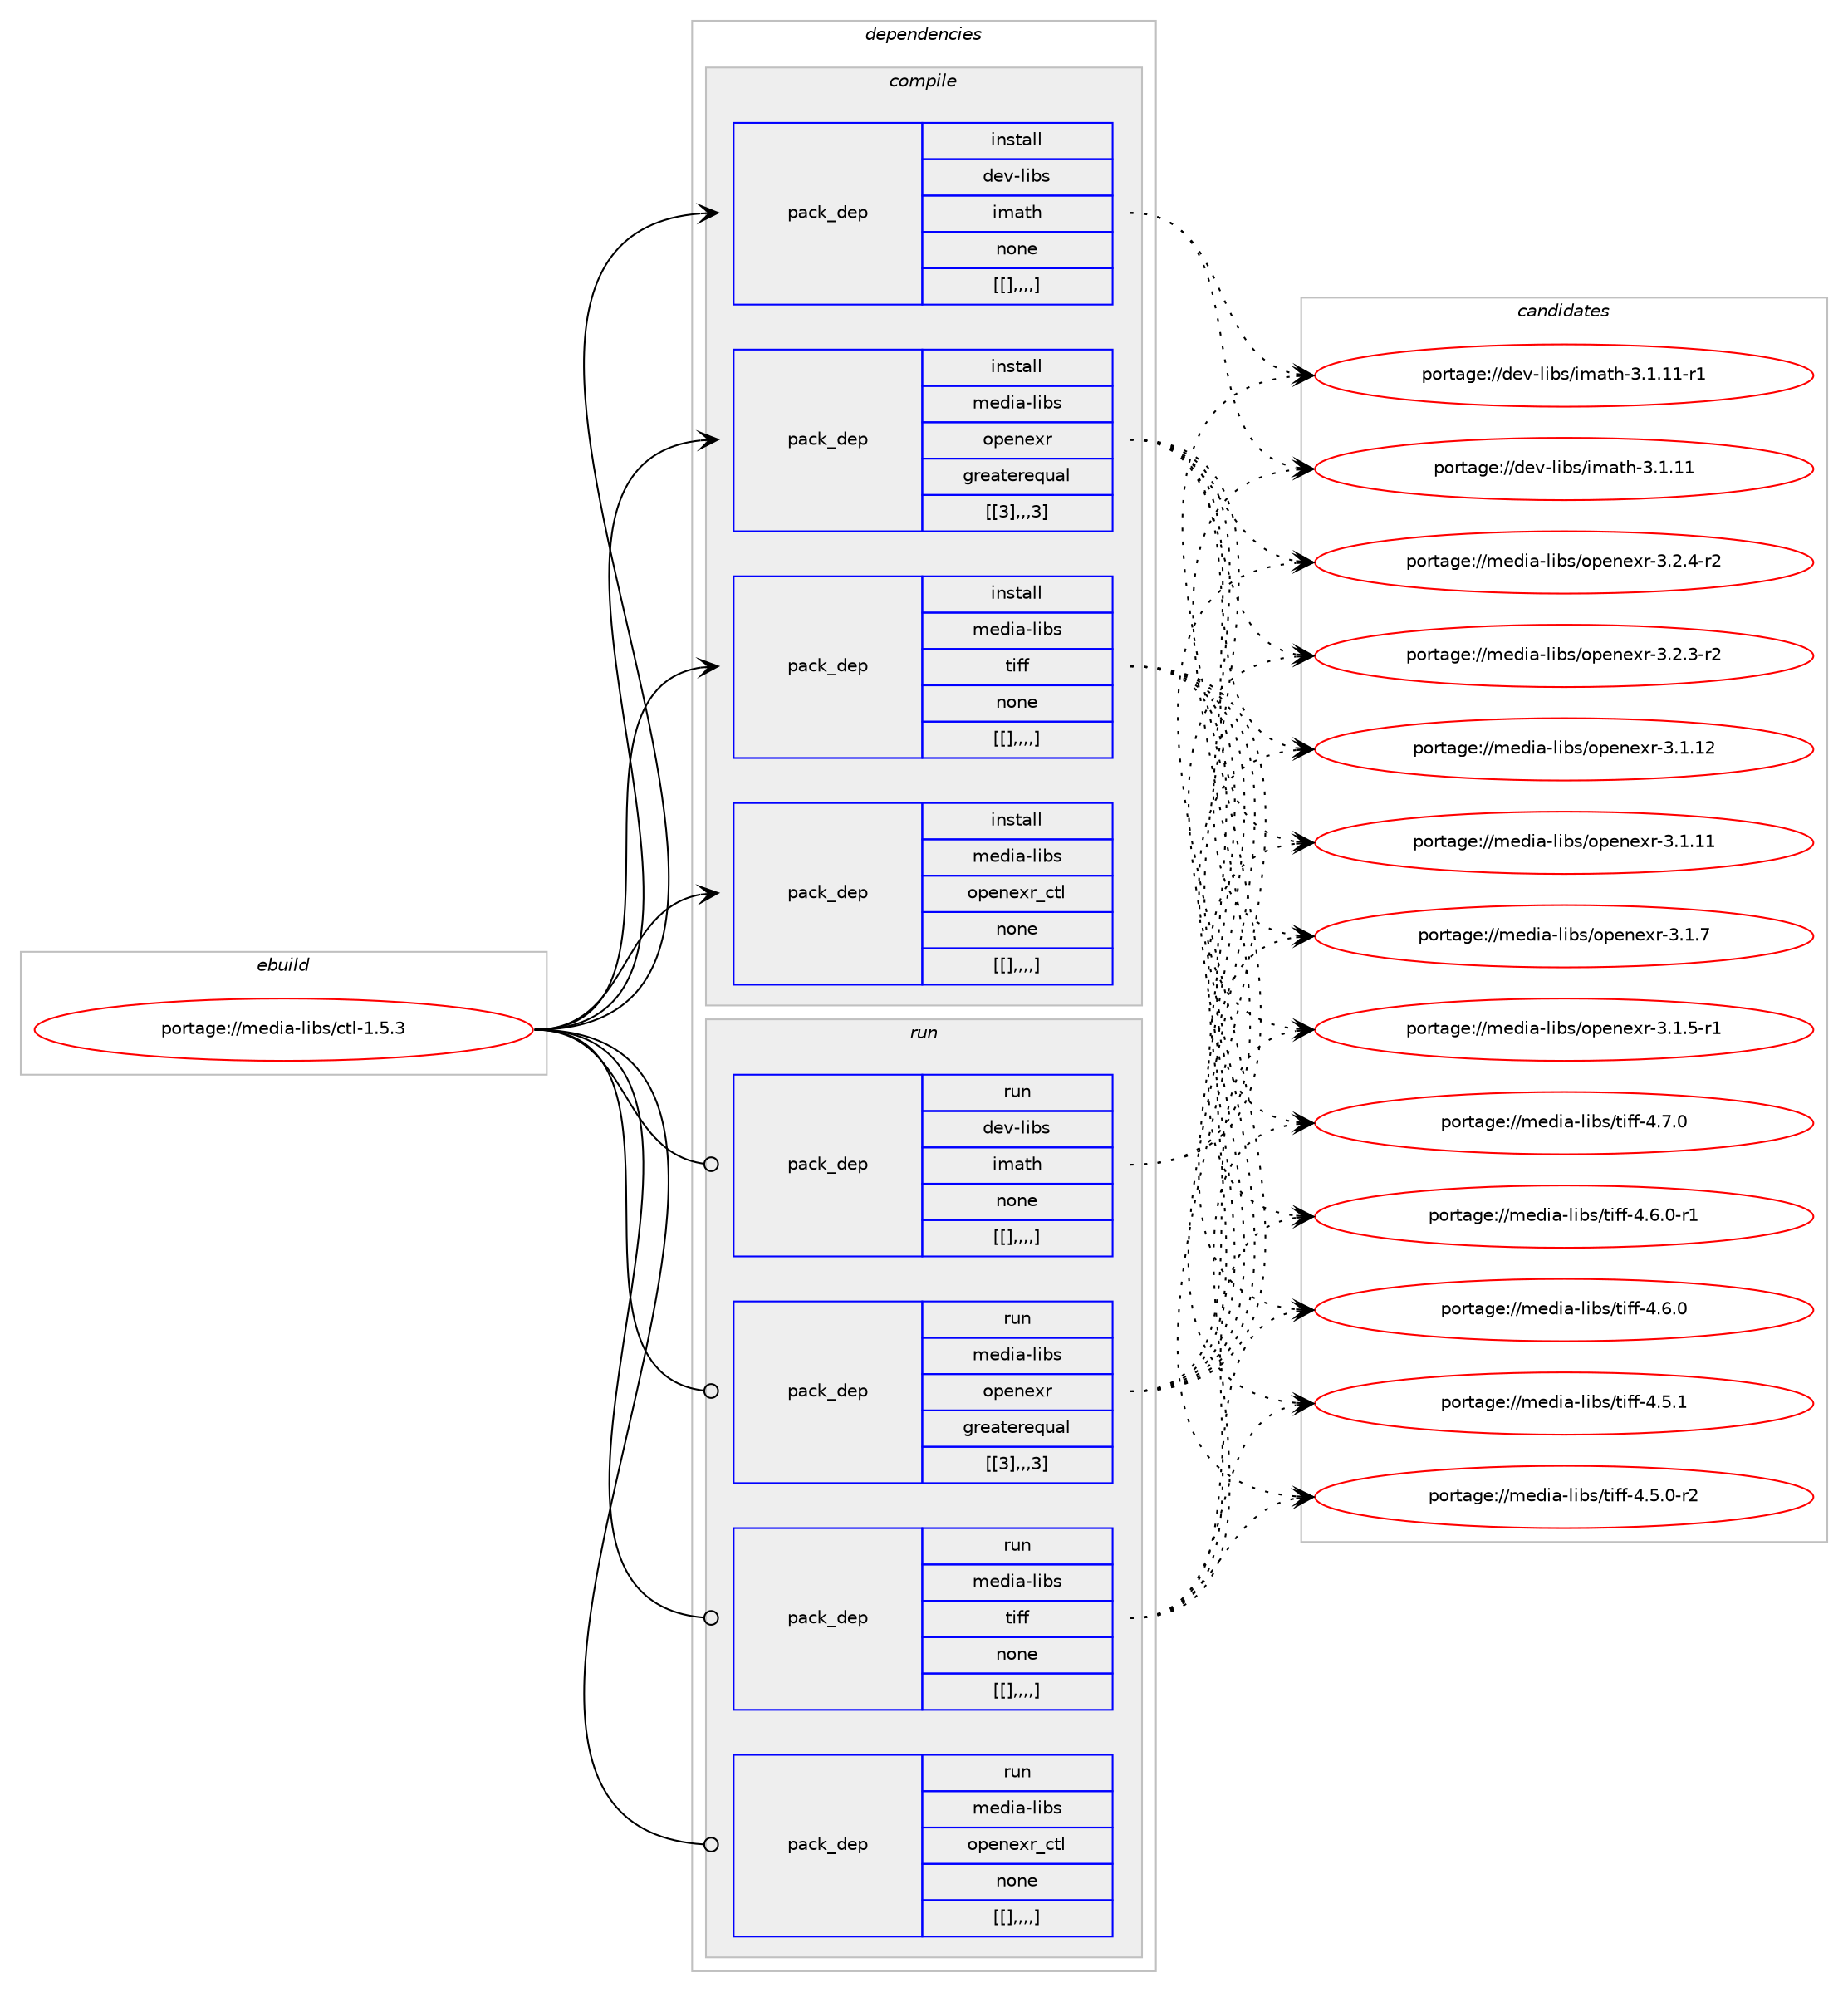 digraph prolog {

# *************
# Graph options
# *************

newrank=true;
concentrate=true;
compound=true;
graph [rankdir=LR,fontname=Helvetica,fontsize=10,ranksep=1.5];#, ranksep=2.5, nodesep=0.2];
edge  [arrowhead=vee];
node  [fontname=Helvetica,fontsize=10];

# **********
# The ebuild
# **********

subgraph cluster_leftcol {
color=gray;
label=<<i>ebuild</i>>;
id [label="portage://media-libs/ctl-1.5.3", color=red, width=4, href="../media-libs/ctl-1.5.3.svg"];
}

# ****************
# The dependencies
# ****************

subgraph cluster_midcol {
color=gray;
label=<<i>dependencies</i>>;
subgraph cluster_compile {
fillcolor="#eeeeee";
style=filled;
label=<<i>compile</i>>;
subgraph pack226197 {
dependency306670 [label=<<TABLE BORDER="0" CELLBORDER="1" CELLSPACING="0" CELLPADDING="4" WIDTH="220"><TR><TD ROWSPAN="6" CELLPADDING="30">pack_dep</TD></TR><TR><TD WIDTH="110">install</TD></TR><TR><TD>dev-libs</TD></TR><TR><TD>imath</TD></TR><TR><TD>none</TD></TR><TR><TD>[[],,,,]</TD></TR></TABLE>>, shape=none, color=blue];
}
id:e -> dependency306670:w [weight=20,style="solid",arrowhead="vee"];
subgraph pack226198 {
dependency306671 [label=<<TABLE BORDER="0" CELLBORDER="1" CELLSPACING="0" CELLPADDING="4" WIDTH="220"><TR><TD ROWSPAN="6" CELLPADDING="30">pack_dep</TD></TR><TR><TD WIDTH="110">install</TD></TR><TR><TD>media-libs</TD></TR><TR><TD>openexr</TD></TR><TR><TD>greaterequal</TD></TR><TR><TD>[[3],,,3]</TD></TR></TABLE>>, shape=none, color=blue];
}
id:e -> dependency306671:w [weight=20,style="solid",arrowhead="vee"];
subgraph pack226199 {
dependency306672 [label=<<TABLE BORDER="0" CELLBORDER="1" CELLSPACING="0" CELLPADDING="4" WIDTH="220"><TR><TD ROWSPAN="6" CELLPADDING="30">pack_dep</TD></TR><TR><TD WIDTH="110">install</TD></TR><TR><TD>media-libs</TD></TR><TR><TD>tiff</TD></TR><TR><TD>none</TD></TR><TR><TD>[[],,,,]</TD></TR></TABLE>>, shape=none, color=blue];
}
id:e -> dependency306672:w [weight=20,style="solid",arrowhead="vee"];
subgraph pack226200 {
dependency306673 [label=<<TABLE BORDER="0" CELLBORDER="1" CELLSPACING="0" CELLPADDING="4" WIDTH="220"><TR><TD ROWSPAN="6" CELLPADDING="30">pack_dep</TD></TR><TR><TD WIDTH="110">install</TD></TR><TR><TD>media-libs</TD></TR><TR><TD>openexr_ctl</TD></TR><TR><TD>none</TD></TR><TR><TD>[[],,,,]</TD></TR></TABLE>>, shape=none, color=blue];
}
id:e -> dependency306673:w [weight=20,style="solid",arrowhead="vee"];
}
subgraph cluster_compileandrun {
fillcolor="#eeeeee";
style=filled;
label=<<i>compile and run</i>>;
}
subgraph cluster_run {
fillcolor="#eeeeee";
style=filled;
label=<<i>run</i>>;
subgraph pack226201 {
dependency306674 [label=<<TABLE BORDER="0" CELLBORDER="1" CELLSPACING="0" CELLPADDING="4" WIDTH="220"><TR><TD ROWSPAN="6" CELLPADDING="30">pack_dep</TD></TR><TR><TD WIDTH="110">run</TD></TR><TR><TD>dev-libs</TD></TR><TR><TD>imath</TD></TR><TR><TD>none</TD></TR><TR><TD>[[],,,,]</TD></TR></TABLE>>, shape=none, color=blue];
}
id:e -> dependency306674:w [weight=20,style="solid",arrowhead="odot"];
subgraph pack226202 {
dependency306675 [label=<<TABLE BORDER="0" CELLBORDER="1" CELLSPACING="0" CELLPADDING="4" WIDTH="220"><TR><TD ROWSPAN="6" CELLPADDING="30">pack_dep</TD></TR><TR><TD WIDTH="110">run</TD></TR><TR><TD>media-libs</TD></TR><TR><TD>openexr</TD></TR><TR><TD>greaterequal</TD></TR><TR><TD>[[3],,,3]</TD></TR></TABLE>>, shape=none, color=blue];
}
id:e -> dependency306675:w [weight=20,style="solid",arrowhead="odot"];
subgraph pack226203 {
dependency306676 [label=<<TABLE BORDER="0" CELLBORDER="1" CELLSPACING="0" CELLPADDING="4" WIDTH="220"><TR><TD ROWSPAN="6" CELLPADDING="30">pack_dep</TD></TR><TR><TD WIDTH="110">run</TD></TR><TR><TD>media-libs</TD></TR><TR><TD>tiff</TD></TR><TR><TD>none</TD></TR><TR><TD>[[],,,,]</TD></TR></TABLE>>, shape=none, color=blue];
}
id:e -> dependency306676:w [weight=20,style="solid",arrowhead="odot"];
subgraph pack226204 {
dependency306677 [label=<<TABLE BORDER="0" CELLBORDER="1" CELLSPACING="0" CELLPADDING="4" WIDTH="220"><TR><TD ROWSPAN="6" CELLPADDING="30">pack_dep</TD></TR><TR><TD WIDTH="110">run</TD></TR><TR><TD>media-libs</TD></TR><TR><TD>openexr_ctl</TD></TR><TR><TD>none</TD></TR><TR><TD>[[],,,,]</TD></TR></TABLE>>, shape=none, color=blue];
}
id:e -> dependency306677:w [weight=20,style="solid",arrowhead="odot"];
}
}

# **************
# The candidates
# **************

subgraph cluster_choices {
rank=same;
color=gray;
label=<<i>candidates</i>>;

subgraph choice226197 {
color=black;
nodesep=1;
choice10010111845108105981154710510997116104455146494649494511449 [label="portage://dev-libs/imath-3.1.11-r1", color=red, width=4,href="../dev-libs/imath-3.1.11-r1.svg"];
choice1001011184510810598115471051099711610445514649464949 [label="portage://dev-libs/imath-3.1.11", color=red, width=4,href="../dev-libs/imath-3.1.11.svg"];
dependency306670:e -> choice10010111845108105981154710510997116104455146494649494511449:w [style=dotted,weight="100"];
dependency306670:e -> choice1001011184510810598115471051099711610445514649464949:w [style=dotted,weight="100"];
}
subgraph choice226198 {
color=black;
nodesep=1;
choice109101100105974510810598115471111121011101011201144551465046524511450 [label="portage://media-libs/openexr-3.2.4-r2", color=red, width=4,href="../media-libs/openexr-3.2.4-r2.svg"];
choice109101100105974510810598115471111121011101011201144551465046514511450 [label="portage://media-libs/openexr-3.2.3-r2", color=red, width=4,href="../media-libs/openexr-3.2.3-r2.svg"];
choice1091011001059745108105981154711111210111010112011445514649464950 [label="portage://media-libs/openexr-3.1.12", color=red, width=4,href="../media-libs/openexr-3.1.12.svg"];
choice1091011001059745108105981154711111210111010112011445514649464949 [label="portage://media-libs/openexr-3.1.11", color=red, width=4,href="../media-libs/openexr-3.1.11.svg"];
choice10910110010597451081059811547111112101110101120114455146494655 [label="portage://media-libs/openexr-3.1.7", color=red, width=4,href="../media-libs/openexr-3.1.7.svg"];
choice109101100105974510810598115471111121011101011201144551464946534511449 [label="portage://media-libs/openexr-3.1.5-r1", color=red, width=4,href="../media-libs/openexr-3.1.5-r1.svg"];
dependency306671:e -> choice109101100105974510810598115471111121011101011201144551465046524511450:w [style=dotted,weight="100"];
dependency306671:e -> choice109101100105974510810598115471111121011101011201144551465046514511450:w [style=dotted,weight="100"];
dependency306671:e -> choice1091011001059745108105981154711111210111010112011445514649464950:w [style=dotted,weight="100"];
dependency306671:e -> choice1091011001059745108105981154711111210111010112011445514649464949:w [style=dotted,weight="100"];
dependency306671:e -> choice10910110010597451081059811547111112101110101120114455146494655:w [style=dotted,weight="100"];
dependency306671:e -> choice109101100105974510810598115471111121011101011201144551464946534511449:w [style=dotted,weight="100"];
}
subgraph choice226199 {
color=black;
nodesep=1;
choice10910110010597451081059811547116105102102455246554648 [label="portage://media-libs/tiff-4.7.0", color=red, width=4,href="../media-libs/tiff-4.7.0.svg"];
choice109101100105974510810598115471161051021024552465446484511449 [label="portage://media-libs/tiff-4.6.0-r1", color=red, width=4,href="../media-libs/tiff-4.6.0-r1.svg"];
choice10910110010597451081059811547116105102102455246544648 [label="portage://media-libs/tiff-4.6.0", color=red, width=4,href="../media-libs/tiff-4.6.0.svg"];
choice10910110010597451081059811547116105102102455246534649 [label="portage://media-libs/tiff-4.5.1", color=red, width=4,href="../media-libs/tiff-4.5.1.svg"];
choice109101100105974510810598115471161051021024552465346484511450 [label="portage://media-libs/tiff-4.5.0-r2", color=red, width=4,href="../media-libs/tiff-4.5.0-r2.svg"];
dependency306672:e -> choice10910110010597451081059811547116105102102455246554648:w [style=dotted,weight="100"];
dependency306672:e -> choice109101100105974510810598115471161051021024552465446484511449:w [style=dotted,weight="100"];
dependency306672:e -> choice10910110010597451081059811547116105102102455246544648:w [style=dotted,weight="100"];
dependency306672:e -> choice10910110010597451081059811547116105102102455246534649:w [style=dotted,weight="100"];
dependency306672:e -> choice109101100105974510810598115471161051021024552465346484511450:w [style=dotted,weight="100"];
}
subgraph choice226200 {
color=black;
nodesep=1;
}
subgraph choice226201 {
color=black;
nodesep=1;
choice10010111845108105981154710510997116104455146494649494511449 [label="portage://dev-libs/imath-3.1.11-r1", color=red, width=4,href="../dev-libs/imath-3.1.11-r1.svg"];
choice1001011184510810598115471051099711610445514649464949 [label="portage://dev-libs/imath-3.1.11", color=red, width=4,href="../dev-libs/imath-3.1.11.svg"];
dependency306674:e -> choice10010111845108105981154710510997116104455146494649494511449:w [style=dotted,weight="100"];
dependency306674:e -> choice1001011184510810598115471051099711610445514649464949:w [style=dotted,weight="100"];
}
subgraph choice226202 {
color=black;
nodesep=1;
choice109101100105974510810598115471111121011101011201144551465046524511450 [label="portage://media-libs/openexr-3.2.4-r2", color=red, width=4,href="../media-libs/openexr-3.2.4-r2.svg"];
choice109101100105974510810598115471111121011101011201144551465046514511450 [label="portage://media-libs/openexr-3.2.3-r2", color=red, width=4,href="../media-libs/openexr-3.2.3-r2.svg"];
choice1091011001059745108105981154711111210111010112011445514649464950 [label="portage://media-libs/openexr-3.1.12", color=red, width=4,href="../media-libs/openexr-3.1.12.svg"];
choice1091011001059745108105981154711111210111010112011445514649464949 [label="portage://media-libs/openexr-3.1.11", color=red, width=4,href="../media-libs/openexr-3.1.11.svg"];
choice10910110010597451081059811547111112101110101120114455146494655 [label="portage://media-libs/openexr-3.1.7", color=red, width=4,href="../media-libs/openexr-3.1.7.svg"];
choice109101100105974510810598115471111121011101011201144551464946534511449 [label="portage://media-libs/openexr-3.1.5-r1", color=red, width=4,href="../media-libs/openexr-3.1.5-r1.svg"];
dependency306675:e -> choice109101100105974510810598115471111121011101011201144551465046524511450:w [style=dotted,weight="100"];
dependency306675:e -> choice109101100105974510810598115471111121011101011201144551465046514511450:w [style=dotted,weight="100"];
dependency306675:e -> choice1091011001059745108105981154711111210111010112011445514649464950:w [style=dotted,weight="100"];
dependency306675:e -> choice1091011001059745108105981154711111210111010112011445514649464949:w [style=dotted,weight="100"];
dependency306675:e -> choice10910110010597451081059811547111112101110101120114455146494655:w [style=dotted,weight="100"];
dependency306675:e -> choice109101100105974510810598115471111121011101011201144551464946534511449:w [style=dotted,weight="100"];
}
subgraph choice226203 {
color=black;
nodesep=1;
choice10910110010597451081059811547116105102102455246554648 [label="portage://media-libs/tiff-4.7.0", color=red, width=4,href="../media-libs/tiff-4.7.0.svg"];
choice109101100105974510810598115471161051021024552465446484511449 [label="portage://media-libs/tiff-4.6.0-r1", color=red, width=4,href="../media-libs/tiff-4.6.0-r1.svg"];
choice10910110010597451081059811547116105102102455246544648 [label="portage://media-libs/tiff-4.6.0", color=red, width=4,href="../media-libs/tiff-4.6.0.svg"];
choice10910110010597451081059811547116105102102455246534649 [label="portage://media-libs/tiff-4.5.1", color=red, width=4,href="../media-libs/tiff-4.5.1.svg"];
choice109101100105974510810598115471161051021024552465346484511450 [label="portage://media-libs/tiff-4.5.0-r2", color=red, width=4,href="../media-libs/tiff-4.5.0-r2.svg"];
dependency306676:e -> choice10910110010597451081059811547116105102102455246554648:w [style=dotted,weight="100"];
dependency306676:e -> choice109101100105974510810598115471161051021024552465446484511449:w [style=dotted,weight="100"];
dependency306676:e -> choice10910110010597451081059811547116105102102455246544648:w [style=dotted,weight="100"];
dependency306676:e -> choice10910110010597451081059811547116105102102455246534649:w [style=dotted,weight="100"];
dependency306676:e -> choice109101100105974510810598115471161051021024552465346484511450:w [style=dotted,weight="100"];
}
subgraph choice226204 {
color=black;
nodesep=1;
}
}

}
